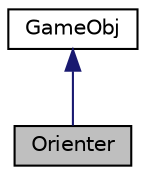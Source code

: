digraph "Orienter"
{
 // LATEX_PDF_SIZE
  edge [fontname="Helvetica",fontsize="10",labelfontname="Helvetica",labelfontsize="10"];
  node [fontname="Helvetica",fontsize="10",shape=record];
  Node1 [label="Orienter",height=0.2,width=0.4,color="black", fillcolor="grey75", style="filled", fontcolor="black",tooltip="the illustration of Orienter class The subclass of GameObj"];
  Node2 -> Node1 [dir="back",color="midnightblue",fontsize="10",style="solid",fontname="Helvetica"];
  Node2 [label="GameObj",height=0.2,width=0.4,color="black", fillcolor="white", style="filled",URL="$class_game_obj.html",tooltip="the illustration of GameObj class The GameObj class represents the basic class contain functions and ..."];
}
